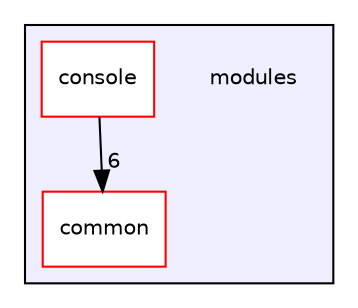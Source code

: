 digraph "modules" {
  bgcolor=transparent;
  compound=true
  node [ fontsize="10", fontname="Helvetica"];
  edge [ labelfontsize="10", labelfontname="Helvetica"];
  subgraph clusterdir_e05d7e2b1ecd646af5bb94391405f3b5 {
    graph [ bgcolor="#eeeeff", pencolor="black", label="" URL="dir_e05d7e2b1ecd646af5bb94391405f3b5.html"];
    dir_e05d7e2b1ecd646af5bb94391405f3b5 [shape=plaintext label="modules"];
    dir_9a5e51f49964887903df6eed98080585 [shape=box label="common" color="red" fillcolor="white" style="filled" URL="dir_9a5e51f49964887903df6eed98080585.html"];
    dir_54cc64e2ea7c4056846f30fb8a29725d [shape=box label="console" color="red" fillcolor="white" style="filled" URL="dir_54cc64e2ea7c4056846f30fb8a29725d.html"];
  }
  dir_54cc64e2ea7c4056846f30fb8a29725d->dir_9a5e51f49964887903df6eed98080585 [headlabel="6", labeldistance=1.5 headhref="dir_000004_000002.html"];
}
